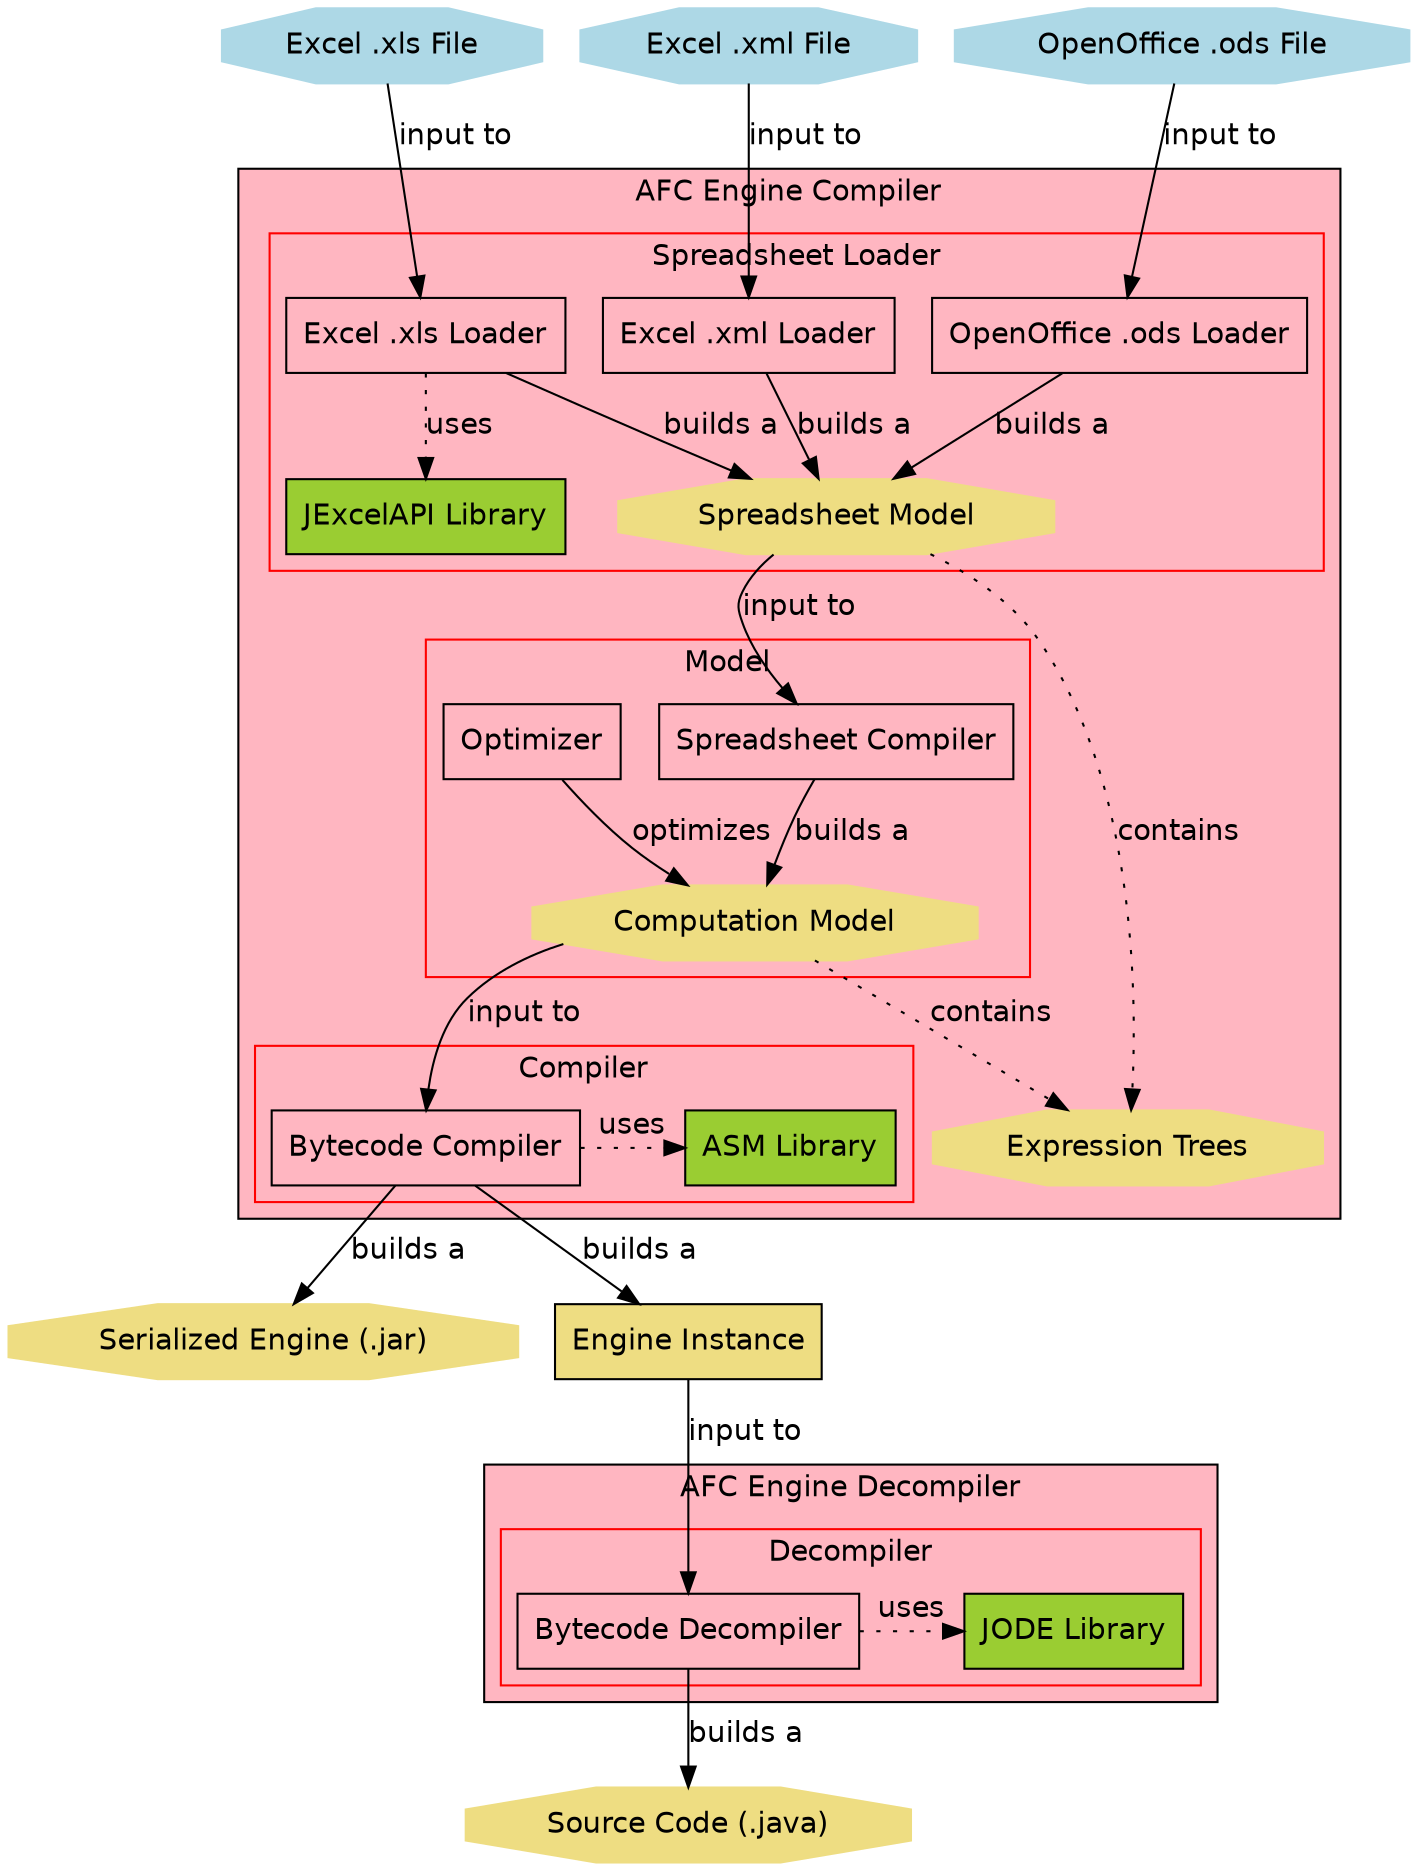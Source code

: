 digraph "AFC Component Overview" {
	fontname = "Helvetica";

	node [ shape = box, fontname = "Helvetica" ];
	edge [ fontname = "Helvetica" ];
	
	subgraph input {
					node [style = filled, color = lightblue ];
		xls			[ label = "Excel .xls File", shape=octagon ];
		xml			[ label = "Excel .xml File", shape=octagon ];
		ods			[ label = "OpenOffice .ods File", shape=octagon ];
	}
	
	subgraph cluster_afc {
					label = "AFC Engine Compiler";
					style = filled;
					fillcolor = lightpink;
	
		subgraph cluster_load {
						label = "Spreadsheet Loader";
						color = red;
			{ rank = same;
			load_xls	[ label = "Excel .xls Loader" ];
			load_xml	[ label = "Excel .xml Loader" ];
			load_ods	[ label = "OpenOffice .ods Loader" ];
			}
			{			node [style = filled, color=lightgoldenrod, shape=octagon ];
			sheet		[ label = "Spreadsheet Model", shape=octagon ];
			}
			{ node		[ style = filled, fillcolor = yellowgreen ];
			jxl			[ label = "JExcelAPI Library" ];
			}
			
		}
		
		subgraph cluster_model {
						label = "Model";
						color = red;
			sheetcomp	[ label = "Spreadsheet Compiler" ];
			modelopt	[ label = "Optimizer" ];
			{			node [style = filled, color=lightgoldenrod, shape=octagon ];
			model		[ label = "Computation Model", shape=octagon ];
			}
		}
		
		subgraph cluster_compile {
						label = "Compiler";
						color = red;
						
			bccomp		[ label = "Bytecode Compiler" ];
			
			{ 			node [ style = filled, fillcolor = yellowgreen ];
			asm			[ label = "ASM Library" ];
			}
			{ rank = same; bccomp; asm; }
		}
		
		{			node [style = filled, color=lightgoldenrod, shape=octagon ];
		expr 		[ label = "Expression Trees" ];
		}
        
		{			node [style = filled, color=lightgoldenrod, shape=octagon ];
		expr 		[ label = "Expression Trees" ];
		}
        
    }
	
	subgraph ser {
		
		{			node [style = filled, color=lightgoldenrod, shape=octagon ];
		bcser		[ label = "Serialized Engine (.jar)" ];
		}
		{ 			node [ style = filled, fillcolor = lightgoldenrod, ];
		bceng		[ label = "Engine Instance" ];
		}
	}

 	subgraph cluster_afcdecomp {
					label = "AFC Engine Decompiler";
					style = filled;
					fillcolor = lightpink;
                    
       subgraph cluster_decompile {
                        label = "Decompiler";
                        color = red;
                        
            bcdecomp	[ label = "Bytecode Decompiler" ];
            
            { 			node [ style = filled, fillcolor = yellowgreen ];
            jode			[ label = "JODE Library" ];
            }
            { rank = same; bcdecomp; jode; }
        }
    }

	subgraph src {
   		{			node [style = filled, color=lightgoldenrod, shape=octagon ];
		bcsrc		[ label = "Source Code (.java)" ];
		}
    }

	{ edge [ label = "input to" ];
	xls -> load_xls;
	xml -> load_xml;
	ods -> load_ods;
	sheet -> sheetcomp;
	model -> bccomp;
    bceng -> bcdecomp;
	}
	
	{ edge [ label = "builds a" ];
	load_xls -> sheet;
	load_xml -> sheet;
	load_ods -> sheet;
	sheetcomp -> model;
	bccomp -> bceng;
	bccomp -> bcser;
    bcdecomp -> bcsrc;
	}

	modelopt -> model			[ label = "optimizes" ];

	{ edge [ style = dotted, label = "uses" ];
	load_xls -> jxl;
	bccomp -> asm;
    bcdecomp -> jode;
	}
	
	{ edge [ style = dotted, label = "contains" ];
	sheet -> expr;
	model -> expr;
	}

}